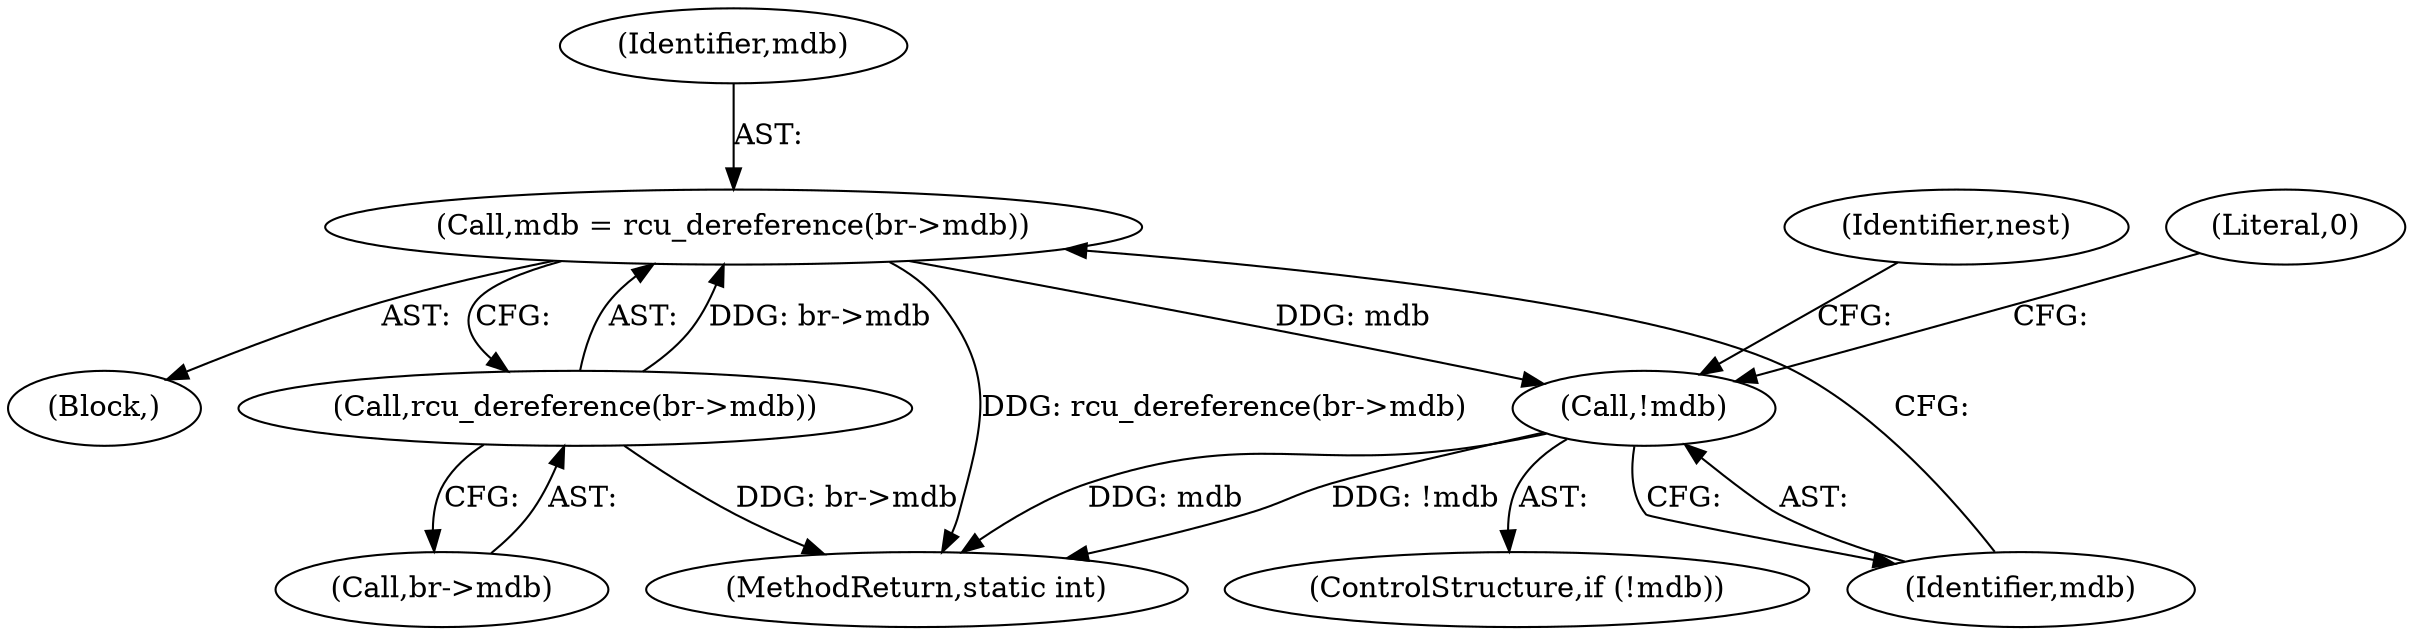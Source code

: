digraph "0_linux_c085c49920b2f900ba716b4ca1c1a55ece9872cc_0@pointer" {
"1000136" [label="(Call,mdb = rcu_dereference(br->mdb))"];
"1000138" [label="(Call,rcu_dereference(br->mdb))"];
"1000143" [label="(Call,!mdb)"];
"1000148" [label="(Identifier,nest)"];
"1000146" [label="(Literal,0)"];
"1000104" [label="(Block,)"];
"1000138" [label="(Call,rcu_dereference(br->mdb))"];
"1000143" [label="(Call,!mdb)"];
"1000142" [label="(ControlStructure,if (!mdb))"];
"1000343" [label="(MethodReturn,static int)"];
"1000139" [label="(Call,br->mdb)"];
"1000136" [label="(Call,mdb = rcu_dereference(br->mdb))"];
"1000137" [label="(Identifier,mdb)"];
"1000144" [label="(Identifier,mdb)"];
"1000136" -> "1000104"  [label="AST: "];
"1000136" -> "1000138"  [label="CFG: "];
"1000137" -> "1000136"  [label="AST: "];
"1000138" -> "1000136"  [label="AST: "];
"1000144" -> "1000136"  [label="CFG: "];
"1000136" -> "1000343"  [label="DDG: rcu_dereference(br->mdb)"];
"1000138" -> "1000136"  [label="DDG: br->mdb"];
"1000136" -> "1000143"  [label="DDG: mdb"];
"1000138" -> "1000139"  [label="CFG: "];
"1000139" -> "1000138"  [label="AST: "];
"1000138" -> "1000343"  [label="DDG: br->mdb"];
"1000143" -> "1000142"  [label="AST: "];
"1000143" -> "1000144"  [label="CFG: "];
"1000144" -> "1000143"  [label="AST: "];
"1000146" -> "1000143"  [label="CFG: "];
"1000148" -> "1000143"  [label="CFG: "];
"1000143" -> "1000343"  [label="DDG: mdb"];
"1000143" -> "1000343"  [label="DDG: !mdb"];
}
